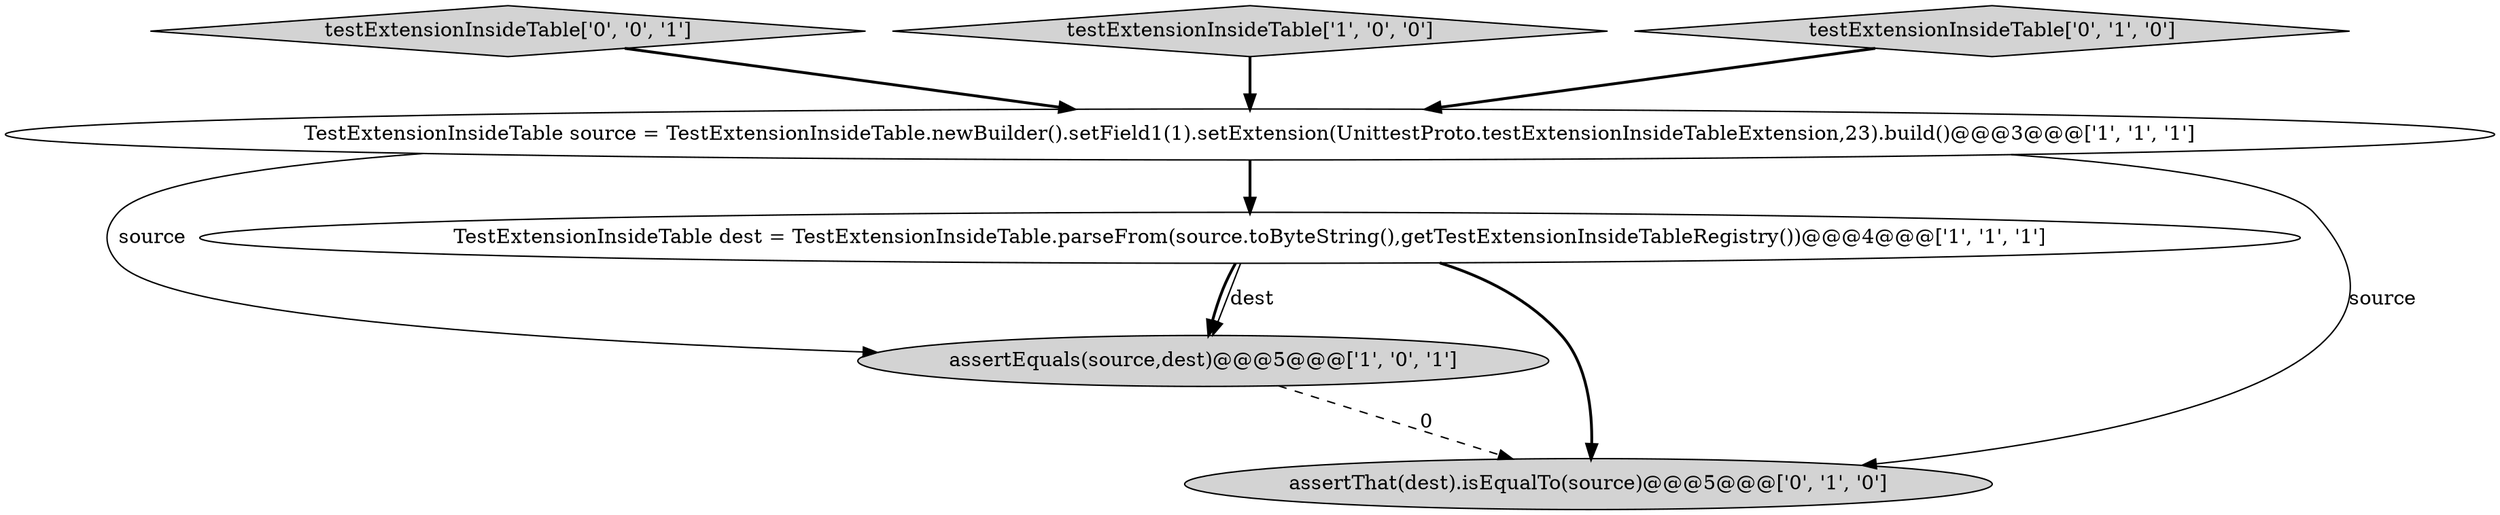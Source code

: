 digraph {
6 [style = filled, label = "testExtensionInsideTable['0', '0', '1']", fillcolor = lightgray, shape = diamond image = "AAA0AAABBB3BBB"];
1 [style = filled, label = "assertEquals(source,dest)@@@5@@@['1', '0', '1']", fillcolor = lightgray, shape = ellipse image = "AAA0AAABBB1BBB"];
0 [style = filled, label = "testExtensionInsideTable['1', '0', '0']", fillcolor = lightgray, shape = diamond image = "AAA0AAABBB1BBB"];
2 [style = filled, label = "TestExtensionInsideTable source = TestExtensionInsideTable.newBuilder().setField1(1).setExtension(UnittestProto.testExtensionInsideTableExtension,23).build()@@@3@@@['1', '1', '1']", fillcolor = white, shape = ellipse image = "AAA0AAABBB1BBB"];
3 [style = filled, label = "TestExtensionInsideTable dest = TestExtensionInsideTable.parseFrom(source.toByteString(),getTestExtensionInsideTableRegistry())@@@4@@@['1', '1', '1']", fillcolor = white, shape = ellipse image = "AAA0AAABBB1BBB"];
5 [style = filled, label = "assertThat(dest).isEqualTo(source)@@@5@@@['0', '1', '0']", fillcolor = lightgray, shape = ellipse image = "AAA1AAABBB2BBB"];
4 [style = filled, label = "testExtensionInsideTable['0', '1', '0']", fillcolor = lightgray, shape = diamond image = "AAA0AAABBB2BBB"];
1->5 [style = dashed, label="0"];
0->2 [style = bold, label=""];
2->1 [style = solid, label="source"];
2->5 [style = solid, label="source"];
6->2 [style = bold, label=""];
3->5 [style = bold, label=""];
3->1 [style = bold, label=""];
4->2 [style = bold, label=""];
2->3 [style = bold, label=""];
3->1 [style = solid, label="dest"];
}
